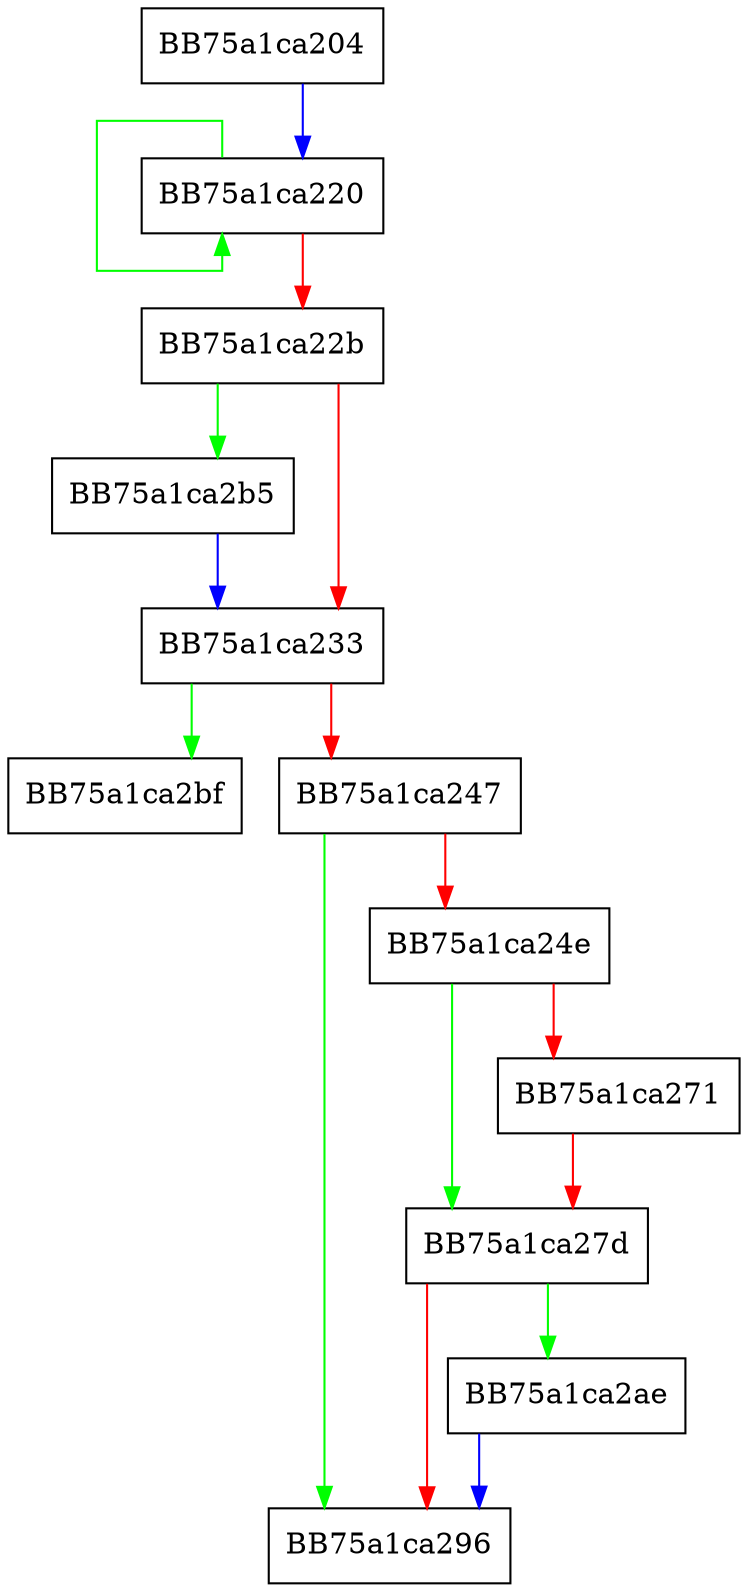 digraph at {
  node [shape="box"];
  graph [splines=ortho];
  BB75a1ca204 -> BB75a1ca220 [color="blue"];
  BB75a1ca220 -> BB75a1ca220 [color="green"];
  BB75a1ca220 -> BB75a1ca22b [color="red"];
  BB75a1ca22b -> BB75a1ca2b5 [color="green"];
  BB75a1ca22b -> BB75a1ca233 [color="red"];
  BB75a1ca233 -> BB75a1ca2bf [color="green"];
  BB75a1ca233 -> BB75a1ca247 [color="red"];
  BB75a1ca247 -> BB75a1ca296 [color="green"];
  BB75a1ca247 -> BB75a1ca24e [color="red"];
  BB75a1ca24e -> BB75a1ca27d [color="green"];
  BB75a1ca24e -> BB75a1ca271 [color="red"];
  BB75a1ca271 -> BB75a1ca27d [color="red"];
  BB75a1ca27d -> BB75a1ca2ae [color="green"];
  BB75a1ca27d -> BB75a1ca296 [color="red"];
  BB75a1ca2ae -> BB75a1ca296 [color="blue"];
  BB75a1ca2b5 -> BB75a1ca233 [color="blue"];
}